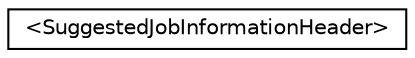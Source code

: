 digraph G
{
  edge [fontname="Helvetica",fontsize="10",labelfontname="Helvetica",labelfontsize="10"];
  node [fontname="Helvetica",fontsize="10",shape=record];
  rankdir="LR";
  Node1 [label="\<SuggestedJobInformationHeader\>",height=0.2,width=0.4,color="black", fillcolor="white", style="filled",URL="$protocol_suggested_job_information_header-p.html"];
}
